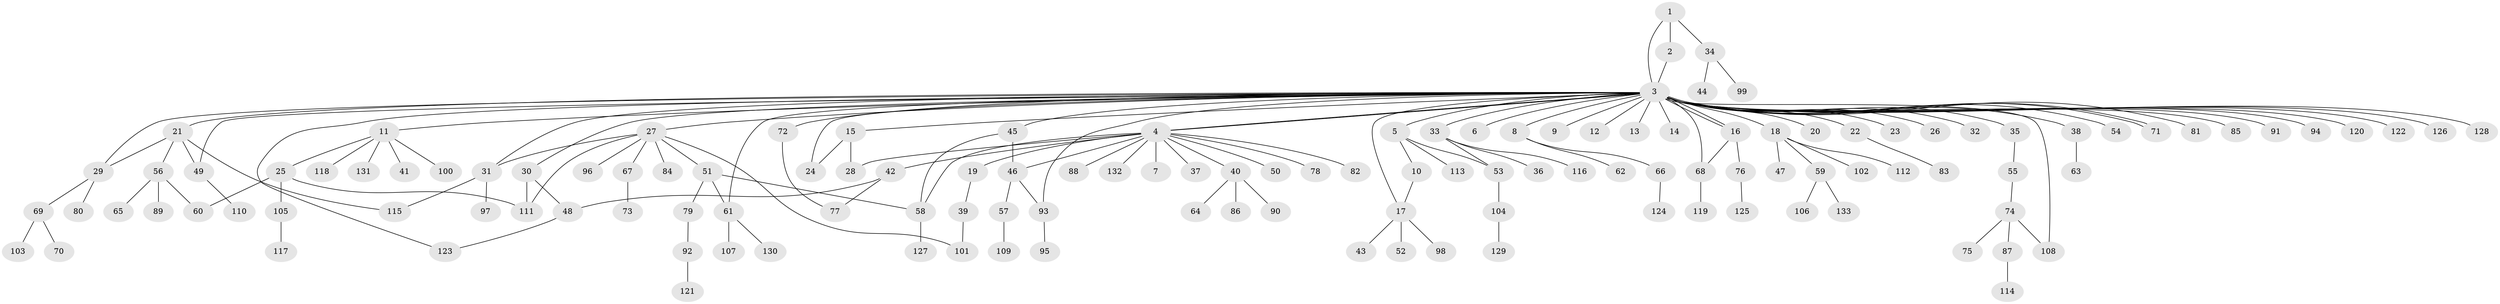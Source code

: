 // Generated by graph-tools (version 1.1) at 2025/47/03/09/25 04:47:47]
// undirected, 133 vertices, 158 edges
graph export_dot {
graph [start="1"]
  node [color=gray90,style=filled];
  1;
  2;
  3;
  4;
  5;
  6;
  7;
  8;
  9;
  10;
  11;
  12;
  13;
  14;
  15;
  16;
  17;
  18;
  19;
  20;
  21;
  22;
  23;
  24;
  25;
  26;
  27;
  28;
  29;
  30;
  31;
  32;
  33;
  34;
  35;
  36;
  37;
  38;
  39;
  40;
  41;
  42;
  43;
  44;
  45;
  46;
  47;
  48;
  49;
  50;
  51;
  52;
  53;
  54;
  55;
  56;
  57;
  58;
  59;
  60;
  61;
  62;
  63;
  64;
  65;
  66;
  67;
  68;
  69;
  70;
  71;
  72;
  73;
  74;
  75;
  76;
  77;
  78;
  79;
  80;
  81;
  82;
  83;
  84;
  85;
  86;
  87;
  88;
  89;
  90;
  91;
  92;
  93;
  94;
  95;
  96;
  97;
  98;
  99;
  100;
  101;
  102;
  103;
  104;
  105;
  106;
  107;
  108;
  109;
  110;
  111;
  112;
  113;
  114;
  115;
  116;
  117;
  118;
  119;
  120;
  121;
  122;
  123;
  124;
  125;
  126;
  127;
  128;
  129;
  130;
  131;
  132;
  133;
  1 -- 2;
  1 -- 3;
  1 -- 34;
  2 -- 3;
  3 -- 4;
  3 -- 4;
  3 -- 5;
  3 -- 6;
  3 -- 8;
  3 -- 9;
  3 -- 11;
  3 -- 12;
  3 -- 13;
  3 -- 14;
  3 -- 15;
  3 -- 16;
  3 -- 16;
  3 -- 17;
  3 -- 18;
  3 -- 20;
  3 -- 21;
  3 -- 22;
  3 -- 23;
  3 -- 24;
  3 -- 26;
  3 -- 27;
  3 -- 29;
  3 -- 30;
  3 -- 31;
  3 -- 32;
  3 -- 33;
  3 -- 35;
  3 -- 38;
  3 -- 45;
  3 -- 49;
  3 -- 54;
  3 -- 61;
  3 -- 68;
  3 -- 71;
  3 -- 71;
  3 -- 72;
  3 -- 81;
  3 -- 85;
  3 -- 91;
  3 -- 93;
  3 -- 94;
  3 -- 108;
  3 -- 120;
  3 -- 122;
  3 -- 123;
  3 -- 126;
  3 -- 128;
  4 -- 7;
  4 -- 19;
  4 -- 28;
  4 -- 37;
  4 -- 40;
  4 -- 42;
  4 -- 46;
  4 -- 50;
  4 -- 58;
  4 -- 78;
  4 -- 82;
  4 -- 88;
  4 -- 132;
  5 -- 10;
  5 -- 53;
  5 -- 113;
  8 -- 62;
  8 -- 66;
  10 -- 17;
  11 -- 25;
  11 -- 41;
  11 -- 100;
  11 -- 118;
  11 -- 131;
  15 -- 24;
  15 -- 28;
  16 -- 68;
  16 -- 76;
  17 -- 43;
  17 -- 52;
  17 -- 98;
  18 -- 47;
  18 -- 59;
  18 -- 102;
  18 -- 112;
  19 -- 39;
  21 -- 29;
  21 -- 49;
  21 -- 56;
  21 -- 115;
  22 -- 83;
  25 -- 60;
  25 -- 105;
  25 -- 111;
  27 -- 31;
  27 -- 51;
  27 -- 67;
  27 -- 84;
  27 -- 96;
  27 -- 101;
  27 -- 111;
  29 -- 69;
  29 -- 80;
  30 -- 48;
  30 -- 111;
  31 -- 97;
  31 -- 115;
  33 -- 36;
  33 -- 53;
  33 -- 116;
  34 -- 44;
  34 -- 99;
  35 -- 55;
  38 -- 63;
  39 -- 101;
  40 -- 64;
  40 -- 86;
  40 -- 90;
  42 -- 48;
  42 -- 77;
  45 -- 46;
  45 -- 58;
  46 -- 57;
  46 -- 93;
  48 -- 123;
  49 -- 110;
  51 -- 58;
  51 -- 61;
  51 -- 79;
  53 -- 104;
  55 -- 74;
  56 -- 60;
  56 -- 65;
  56 -- 89;
  57 -- 109;
  58 -- 127;
  59 -- 106;
  59 -- 133;
  61 -- 107;
  61 -- 130;
  66 -- 124;
  67 -- 73;
  68 -- 119;
  69 -- 70;
  69 -- 103;
  72 -- 77;
  74 -- 75;
  74 -- 87;
  74 -- 108;
  76 -- 125;
  79 -- 92;
  87 -- 114;
  92 -- 121;
  93 -- 95;
  104 -- 129;
  105 -- 117;
}
